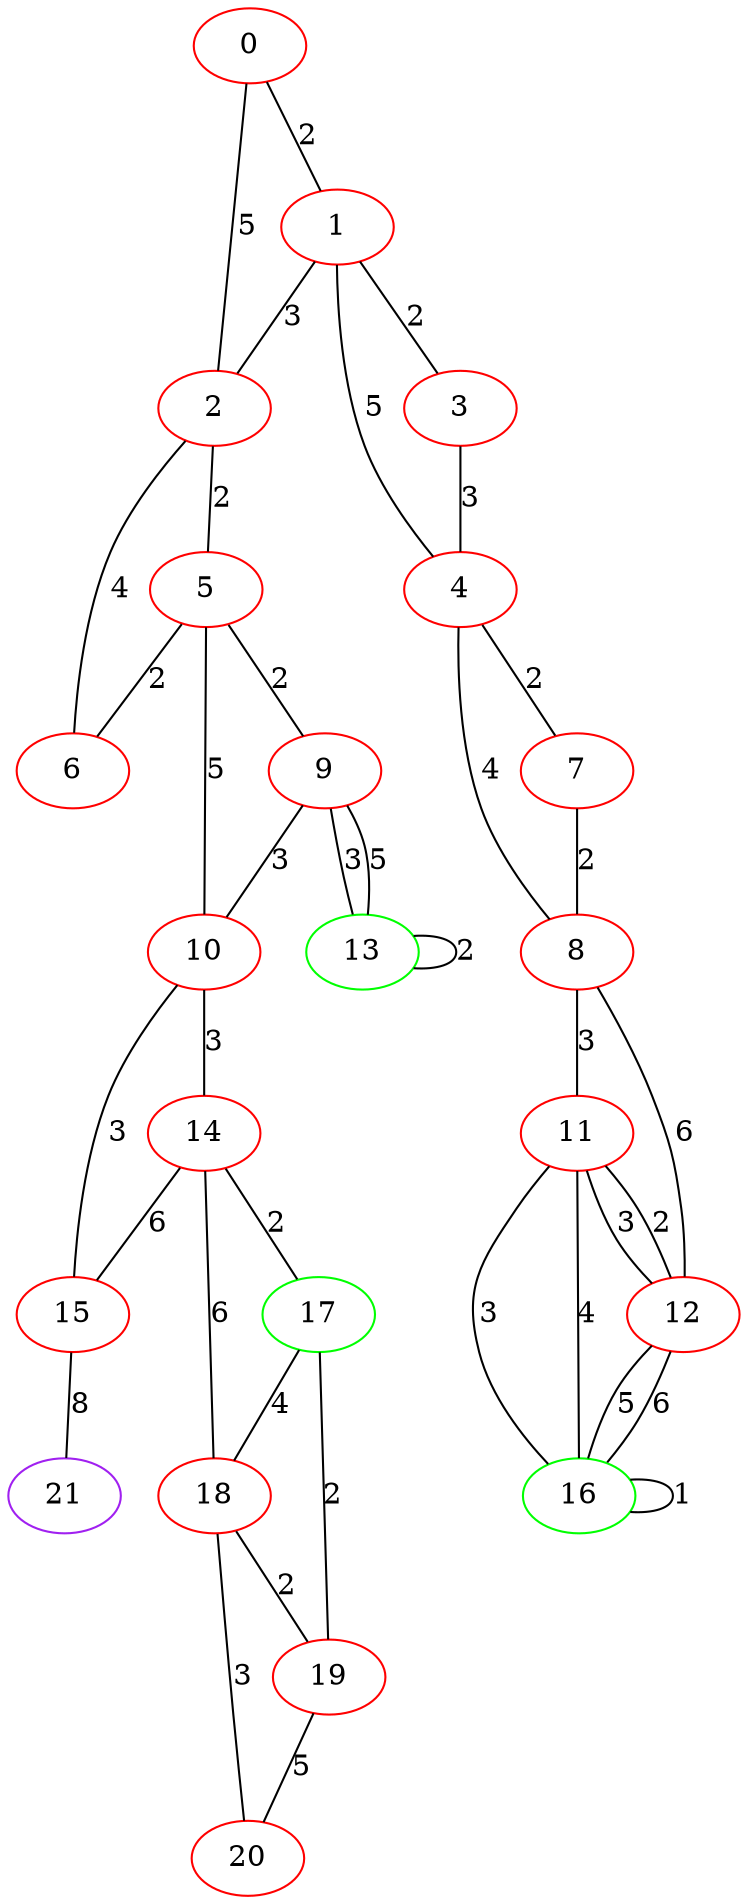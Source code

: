 graph "" {
0 [color=red, weight=1];
1 [color=red, weight=1];
2 [color=red, weight=1];
3 [color=red, weight=1];
4 [color=red, weight=1];
5 [color=red, weight=1];
6 [color=red, weight=1];
7 [color=red, weight=1];
8 [color=red, weight=1];
9 [color=red, weight=1];
10 [color=red, weight=1];
11 [color=red, weight=1];
12 [color=red, weight=1];
13 [color=green, weight=2];
14 [color=red, weight=1];
15 [color=red, weight=1];
16 [color=green, weight=2];
17 [color=green, weight=2];
18 [color=red, weight=1];
19 [color=red, weight=1];
20 [color=red, weight=1];
21 [color=purple, weight=4];
0 -- 1  [key=0, label=2];
0 -- 2  [key=0, label=5];
1 -- 2  [key=0, label=3];
1 -- 3  [key=0, label=2];
1 -- 4  [key=0, label=5];
2 -- 5  [key=0, label=2];
2 -- 6  [key=0, label=4];
3 -- 4  [key=0, label=3];
4 -- 8  [key=0, label=4];
4 -- 7  [key=0, label=2];
5 -- 9  [key=0, label=2];
5 -- 10  [key=0, label=5];
5 -- 6  [key=0, label=2];
7 -- 8  [key=0, label=2];
8 -- 11  [key=0, label=3];
8 -- 12  [key=0, label=6];
9 -- 10  [key=0, label=3];
9 -- 13  [key=0, label=3];
9 -- 13  [key=1, label=5];
10 -- 14  [key=0, label=3];
10 -- 15  [key=0, label=3];
11 -- 16  [key=0, label=3];
11 -- 16  [key=1, label=4];
11 -- 12  [key=0, label=3];
11 -- 12  [key=1, label=2];
12 -- 16  [key=0, label=5];
12 -- 16  [key=1, label=6];
13 -- 13  [key=0, label=2];
14 -- 17  [key=0, label=2];
14 -- 18  [key=0, label=6];
14 -- 15  [key=0, label=6];
15 -- 21  [key=0, label=8];
16 -- 16  [key=0, label=1];
17 -- 18  [key=0, label=4];
17 -- 19  [key=0, label=2];
18 -- 19  [key=0, label=2];
18 -- 20  [key=0, label=3];
19 -- 20  [key=0, label=5];
}
